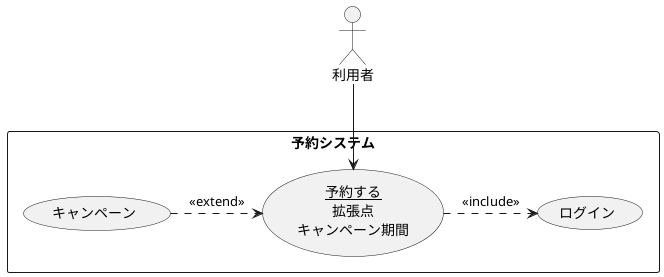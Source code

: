 @startuml ユースケース図
actor 利用者
rectangle 予約システム {
usecase キャンペーン
usecase ログイン
usecase (<u>予約する</u>\n拡張点\nキャンペーン期間) as input
}
キャンペーン .> input : << extend >>
input .> ログイン :<< include >>
利用者 --> input
@enduml